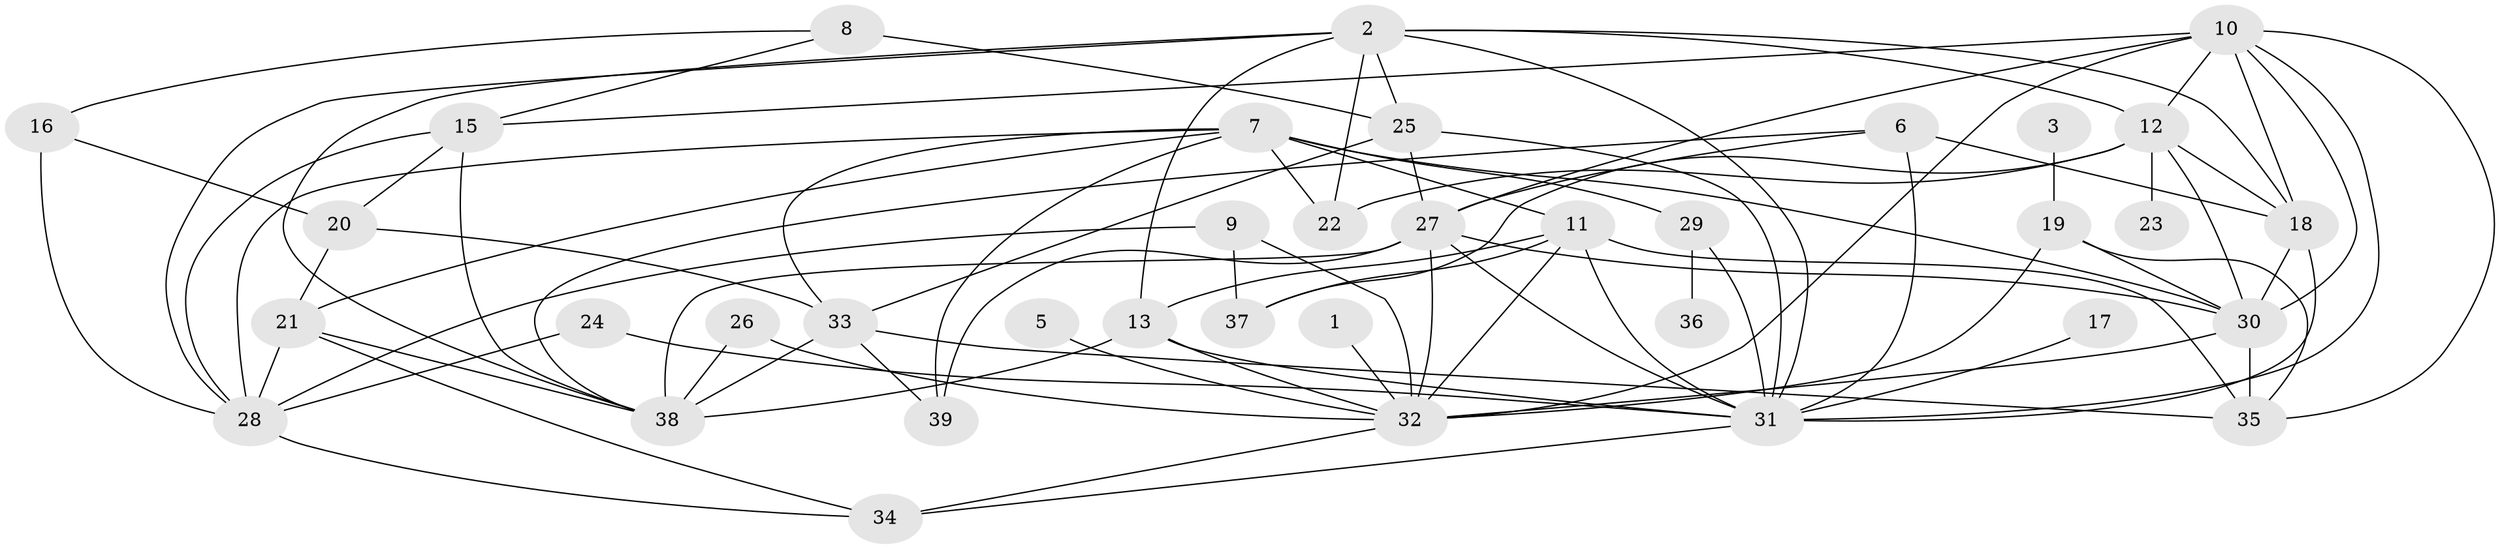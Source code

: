 // original degree distribution, {2: 0.19230769230769232, 1: 0.11538461538461539, 8: 0.038461538461538464, 4: 0.2692307692307692, 6: 0.038461538461538464, 3: 0.20512820512820512, 7: 0.05128205128205128, 0: 0.02564102564102564, 5: 0.0641025641025641}
// Generated by graph-tools (version 1.1) at 2025/25/03/09/25 03:25:16]
// undirected, 37 vertices, 88 edges
graph export_dot {
graph [start="1"]
  node [color=gray90,style=filled];
  1;
  2;
  3;
  5;
  6;
  7;
  8;
  9;
  10;
  11;
  12;
  13;
  15;
  16;
  17;
  18;
  19;
  20;
  21;
  22;
  23;
  24;
  25;
  26;
  27;
  28;
  29;
  30;
  31;
  32;
  33;
  34;
  35;
  36;
  37;
  38;
  39;
  1 -- 32 [weight=1.0];
  2 -- 12 [weight=1.0];
  2 -- 13 [weight=1.0];
  2 -- 18 [weight=1.0];
  2 -- 22 [weight=1.0];
  2 -- 25 [weight=1.0];
  2 -- 28 [weight=1.0];
  2 -- 31 [weight=1.0];
  2 -- 38 [weight=1.0];
  3 -- 19 [weight=1.0];
  5 -- 32 [weight=1.0];
  6 -- 18 [weight=1.0];
  6 -- 27 [weight=1.0];
  6 -- 31 [weight=1.0];
  6 -- 38 [weight=1.0];
  7 -- 11 [weight=1.0];
  7 -- 21 [weight=1.0];
  7 -- 22 [weight=1.0];
  7 -- 28 [weight=1.0];
  7 -- 29 [weight=1.0];
  7 -- 30 [weight=2.0];
  7 -- 33 [weight=1.0];
  7 -- 39 [weight=1.0];
  8 -- 15 [weight=1.0];
  8 -- 16 [weight=1.0];
  8 -- 25 [weight=2.0];
  9 -- 28 [weight=1.0];
  9 -- 32 [weight=1.0];
  9 -- 37 [weight=1.0];
  10 -- 12 [weight=1.0];
  10 -- 15 [weight=1.0];
  10 -- 18 [weight=1.0];
  10 -- 27 [weight=1.0];
  10 -- 30 [weight=1.0];
  10 -- 31 [weight=1.0];
  10 -- 32 [weight=1.0];
  10 -- 35 [weight=1.0];
  11 -- 13 [weight=1.0];
  11 -- 31 [weight=1.0];
  11 -- 32 [weight=1.0];
  11 -- 35 [weight=1.0];
  11 -- 37 [weight=2.0];
  12 -- 18 [weight=1.0];
  12 -- 22 [weight=1.0];
  12 -- 23 [weight=1.0];
  12 -- 30 [weight=1.0];
  12 -- 37 [weight=1.0];
  13 -- 31 [weight=1.0];
  13 -- 32 [weight=1.0];
  13 -- 38 [weight=1.0];
  15 -- 20 [weight=1.0];
  15 -- 28 [weight=1.0];
  15 -- 38 [weight=1.0];
  16 -- 20 [weight=1.0];
  16 -- 28 [weight=1.0];
  17 -- 31 [weight=1.0];
  18 -- 30 [weight=1.0];
  18 -- 31 [weight=1.0];
  19 -- 30 [weight=1.0];
  19 -- 32 [weight=1.0];
  19 -- 35 [weight=1.0];
  20 -- 21 [weight=1.0];
  20 -- 33 [weight=1.0];
  21 -- 28 [weight=1.0];
  21 -- 34 [weight=1.0];
  21 -- 38 [weight=1.0];
  24 -- 28 [weight=1.0];
  24 -- 31 [weight=1.0];
  25 -- 27 [weight=1.0];
  25 -- 31 [weight=1.0];
  25 -- 33 [weight=1.0];
  26 -- 32 [weight=1.0];
  26 -- 38 [weight=1.0];
  27 -- 30 [weight=1.0];
  27 -- 31 [weight=2.0];
  27 -- 32 [weight=1.0];
  27 -- 38 [weight=1.0];
  27 -- 39 [weight=2.0];
  28 -- 34 [weight=1.0];
  29 -- 31 [weight=1.0];
  29 -- 36 [weight=1.0];
  30 -- 32 [weight=1.0];
  30 -- 35 [weight=1.0];
  31 -- 34 [weight=1.0];
  32 -- 34 [weight=1.0];
  33 -- 35 [weight=1.0];
  33 -- 38 [weight=2.0];
  33 -- 39 [weight=1.0];
}
